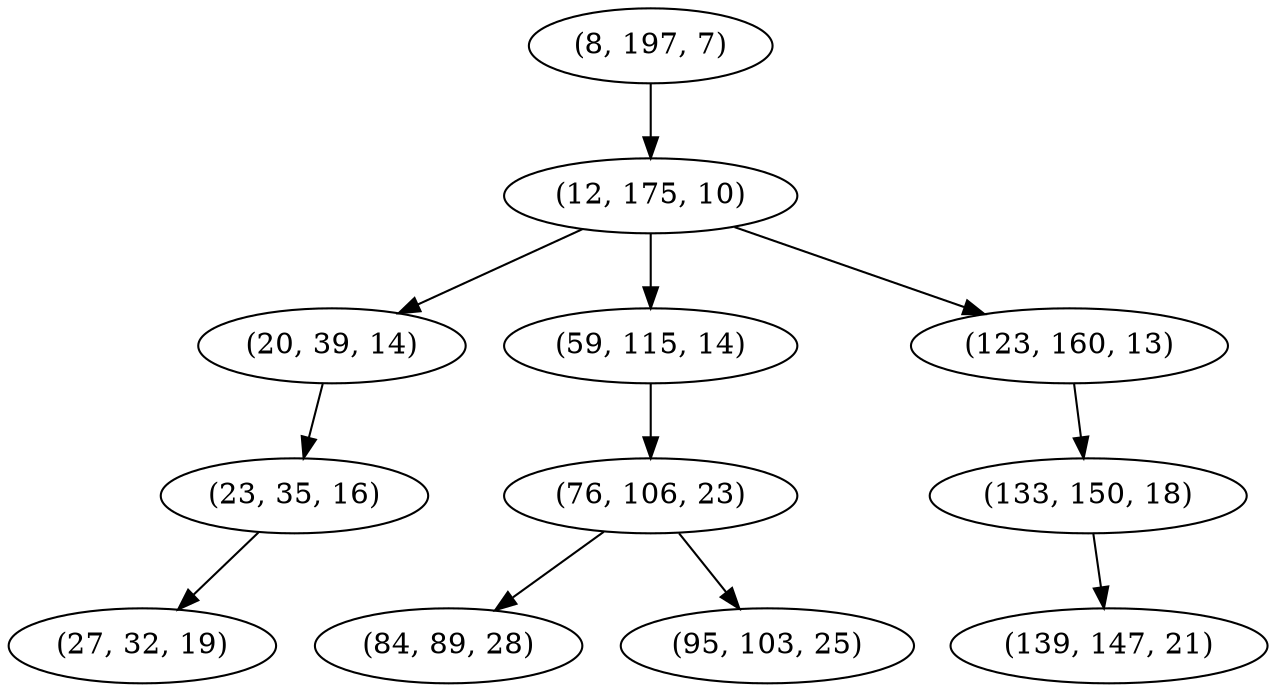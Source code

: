 digraph tree {
    "(8, 197, 7)";
    "(12, 175, 10)";
    "(20, 39, 14)";
    "(23, 35, 16)";
    "(27, 32, 19)";
    "(59, 115, 14)";
    "(76, 106, 23)";
    "(84, 89, 28)";
    "(95, 103, 25)";
    "(123, 160, 13)";
    "(133, 150, 18)";
    "(139, 147, 21)";
    "(8, 197, 7)" -> "(12, 175, 10)";
    "(12, 175, 10)" -> "(20, 39, 14)";
    "(12, 175, 10)" -> "(59, 115, 14)";
    "(12, 175, 10)" -> "(123, 160, 13)";
    "(20, 39, 14)" -> "(23, 35, 16)";
    "(23, 35, 16)" -> "(27, 32, 19)";
    "(59, 115, 14)" -> "(76, 106, 23)";
    "(76, 106, 23)" -> "(84, 89, 28)";
    "(76, 106, 23)" -> "(95, 103, 25)";
    "(123, 160, 13)" -> "(133, 150, 18)";
    "(133, 150, 18)" -> "(139, 147, 21)";
}

